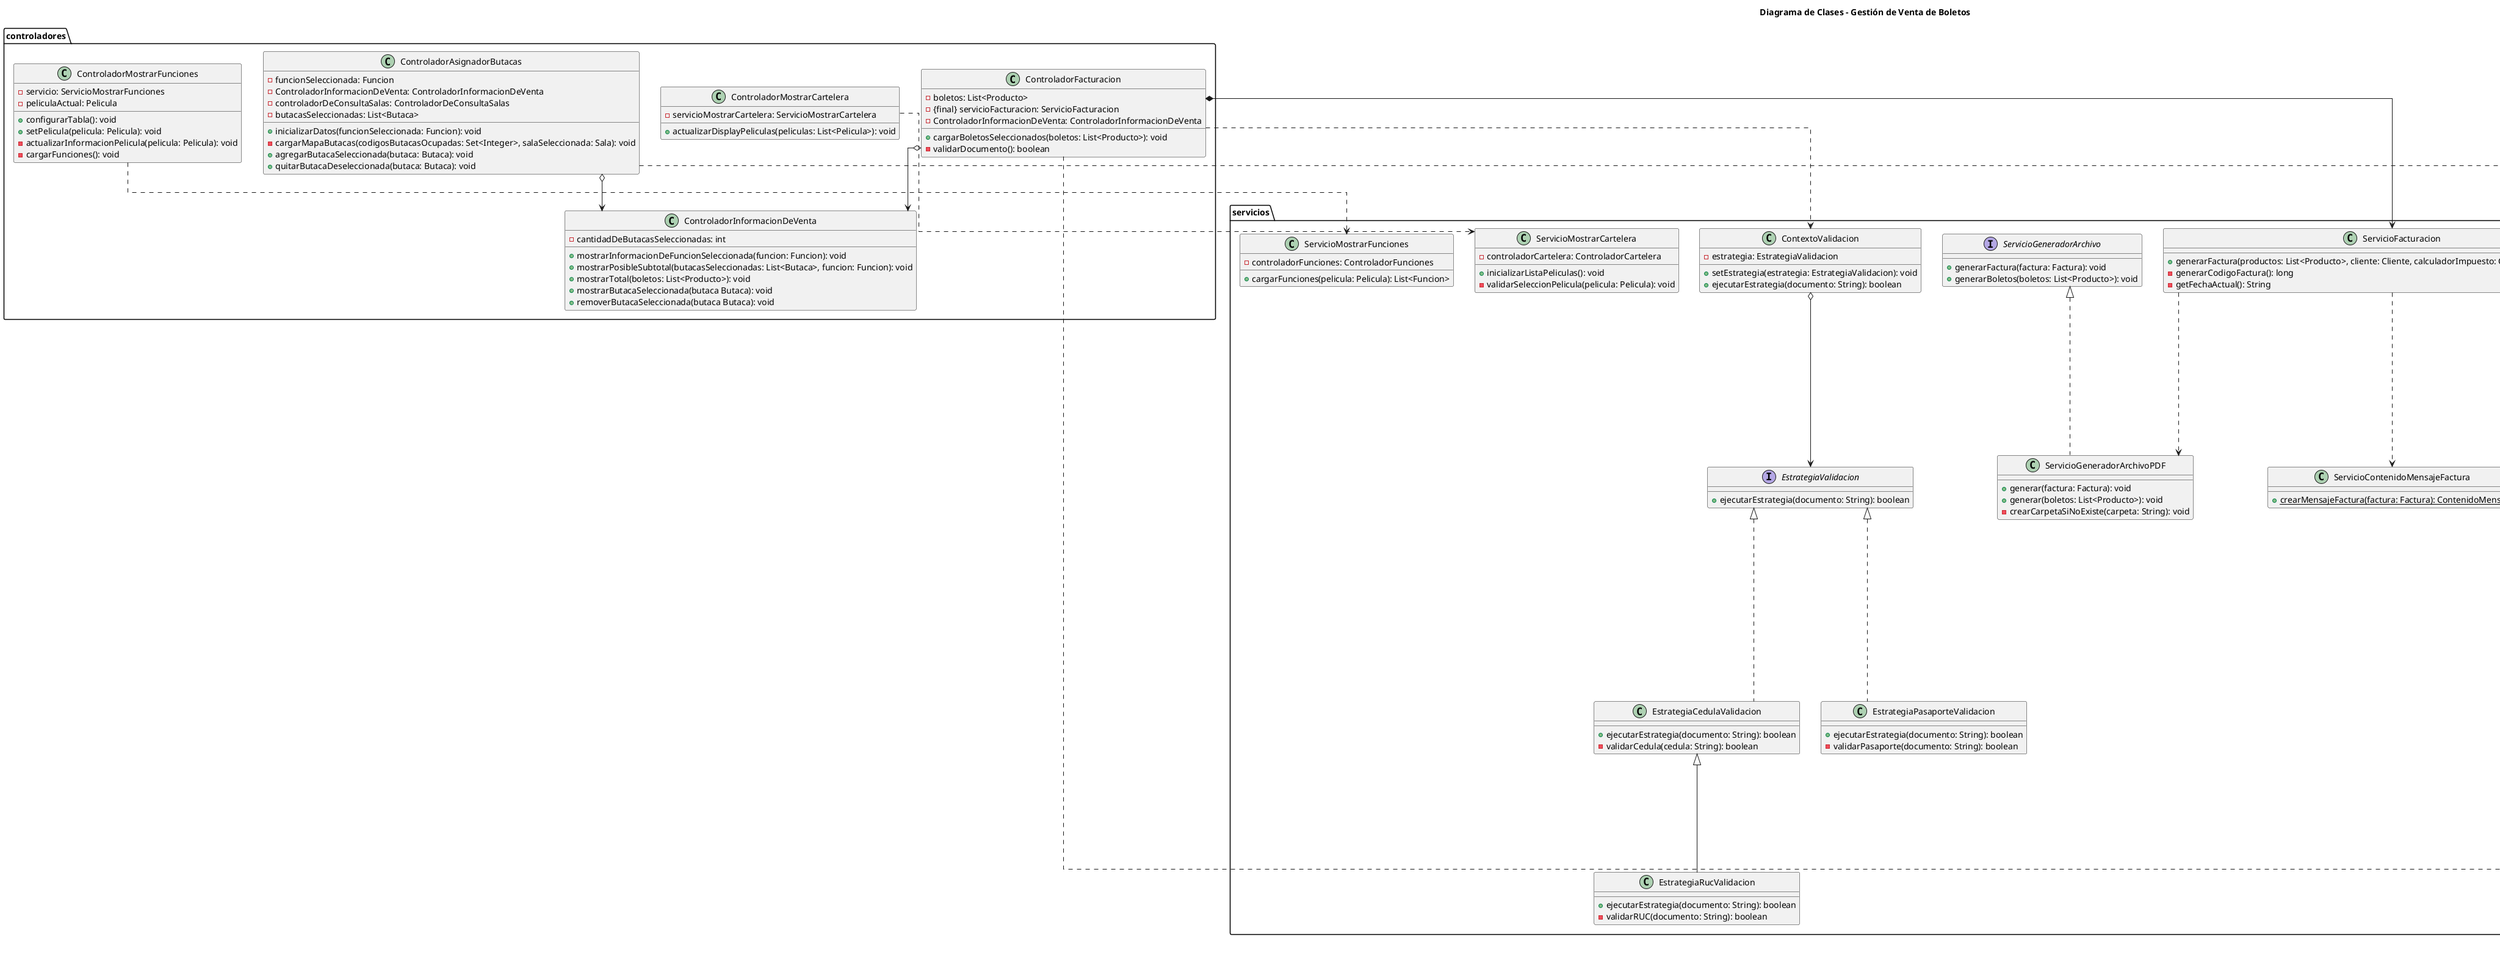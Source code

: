 @startuml
title Diagrama de Clases - Gestión de Venta de Boletos

skinparam linetype ortho

' ------------------ CONTROLADORES ------------------

package controladores {

    class ControladorAsignadorButacas {
        - funcionSeleccionada: Funcion
        - ControladorInformacionDeVenta: ControladorInformacionDeVenta
        - controladorDeConsultaSalas: ControladorDeConsultaSalas
        - butacasSeleccionadas: List<Butaca>
        + inicializarDatos(funcionSeleccionada: Funcion): void
        - cargarMapaButacas(codigosButacasOcupadas: Set<Integer>, salaSeleccionada: Sala): void
        + agregarButacaSeleccionada(butaca: Butaca): void
        + quitarButacaDeseleccionada(butaca: Butaca): void
    }

    class ControladorFacturacion {
        - boletos: List<Producto>
        - {final} servicioFacturacion: ServicioFacturacion
        - ControladorInformacionDeVenta: ControladorInformacionDeVenta
        + cargarBoletosSeleccionados(boletos: List<Producto>): void
        - validarDocumento(): boolean
    }

    class ControladorInformacionDeVenta {
        - cantidadDeButacasSeleccionadas: int
        + mostrarInformacionDeFuncionSeleccionada(funcion: Funcion): void
        + mostrarPosibleSubtotal(butacasSeleccionadas: List<Butaca>, funcion: Funcion): void
        + mostrarTotal(boletos: List<Producto>): void
        + mostrarButacaSeleccionada(butaca Butaca): void
        + removerButacaSeleccionada(butaca Butaca): void
    }

    class ControladorMostrarCartelera {
        - servicioMostrarCartelera: ServicioMostrarCartelera
        + actualizarDisplayPeliculas(peliculas: List<Pelicula>): void
    }

    class ControladorMostrarFunciones {
        - servicio: ServicioMostrarFunciones
        - peliculaActual: Pelicula
        + configurarTabla(): void
        + setPelicula(pelicula: Pelicula): void
        - actualizarInformacionPelicula(pelicula: Pelicula): void
        - cargarFunciones(): void
        
    }
}

' ------------------ SERVICIOS ------------------
package servicios{

    class ServicioContenidoMensajeFactura {
        + {static}crearMensajeFactura(factura: Factura): ContenidoMensaje
    }

    class ServicioFacturacion {
        + generarFactura(productos: List<Producto>, cliente: Cliente, calculadorImpuesto: CalculadorImpuesto): Factura
        - generarCodigoFactura(): long
        - getFechaActual(): String
    }

    interface ServicioGeneradorArchivo {
        + generarFactura(factura: Factura): void
        + generarBoletos(boletos: List<Producto>): void
    }

    class ServicioGeneradorArchivoPDF implements ServicioGeneradorArchivo {
        + generar(factura: Factura): void
        + generar(boletos: List<Producto>): void
        - crearCarpetaSiNoExiste(carpeta: String): void

    }

    class ServicioGeneradorBoleto{
        + generarBoletos(funcion: Funcion, butacas: List<Butaca>): List<Boleto>
    }

    class ServicioMostrarCartelera {
        - controladorCartelera: ControladorCartelera
        + inicializarListaPeliculas(): void
        - validarSeleccionPelicula(pelicula: Pelicula): void
    }

    class ServicioMostrarFunciones {
        - controladorFunciones: ControladorFunciones
        + cargarFunciones(pelicula: Pelicula): List<Funcion>
    }

    class ContextoValidacion{
        - estrategia: EstrategiaValidacion
        + setEstrategia(estrategia: EstrategiaValidacion): void
        + ejecutarEstrategia(documento: String): boolean
    }

    class EstrategiaCedulaValidacion implements EstrategiaValidacion {
        + ejecutarEstrategia(documento: String): boolean
        - validarCedula(cedula: String): boolean

    }

    class EstrategiaPasaporteValidacion implements EstrategiaValidacion {
        + ejecutarEstrategia(documento: String): boolean
        - validarPasaporte(documento: String): boolean
    }

    class EstrategiaRucValidacion extends EstrategiaCedulaValidacion {
        + ejecutarEstrategia(documento: String): boolean
        - validarRUC(documento: String): boolean
    }

    interface EstrategiaValidacion {
        + ejecutarEstrategia(documento: String): boolean
    }
}

' ------------------ MODELOS ------------------
package modelos {

    package entidades{

        class Boleto {
            - funcion: Funcion
            - butaca: Butaca
            + setFuncion(funcion: Funcion): void
            + setButaca(butaca: Butaca): void
            + getFuncion(): Funcion
            + getButaca(): Butaca
            + calcularPrecio(): void
        }

        interface CalculadorImpuesto {
            + calcularImpuesto(subtotal: double): double
        }

        class CalculadorIVA {
            - {static} IVA_TASA: double
            + calcularImpuesto(subtotal: double): double
            + {static} getIVA_TASA(): double
        }

        class Cliente {
            - idCliente: String
            - tipoDocumento: String
            - nombre: String
            - apellido: String
            - correoElectronico: String
            + setIdCliente(idCliente: String): void
            + setTipoDocumento(tipoDocumento: String): void
            + setNombre(nombre: String): void
            + setApellido(apellido: String): void
            + setCorreoElectronico(correoElectronico: String): void
            + getIdCliente(): String
            + getTipoDocumento(): String
            + getNombre(): String
            + getApellido(): String
            + getCorreoElectronico(): String
        }

        class Factura {
            - codigoFactura: long
            - fecha: String
            - cliente: Cliente
            - productos: List<Producto>
            - subtotal: double
            - total: double
            + calcularSubTotal(): void
            + calcularTotal(calculadorImpuesto:CalculadorImpuesto): void
            + setProductos(productos: List<Producto>): void
            + getCodigoFactura(): long
            + getFecha(): String
            + getCliente(): Cliente
            + getTotal(): double
            + getSubTotal(): double
            + getProductos(): List<Producto>
        }

        abstract class Producto {
            - precio: double
            + {abstract} calcularPrecio(): void
            + setPrecio(precio: double): void
            + getPrecio(): double
        }

    }
}


' ------------------ RELACIONES ------------------

' Relaciones de composición y agregación (tienen instancias como atributos)
ControladorFacturacion *--> ServicioFacturacion
ControladorAsignadorButacas o--> ControladorInformacionDeVenta
ControladorFacturacion o--> ControladorInformacionDeVenta

' Relaciones de uso/dependencia (se crean o usan temporalmente)
ControladorAsignadorButacas ..> ServicioGeneradorBoleto
ControladorFacturacion ..> ContextoValidacion
ControladorFacturacion ..> CalculadorIVA
ControladorMostrarCartelera ..> ServicioMostrarCartelera
ControladorMostrarFunciones ..> ServicioMostrarFunciones

' Servicios que crean o usan entidades
ServicioGeneradorBoleto ..> Boleto
ServicioFacturacion ..> Factura
ServicioFacturacion ..> ServicioGeneradorArchivoPDF
ServicioFacturacion ..> ServicioContenidoMensajeFactura
ServicioFacturacion ..left> Cliente

' Relaciones de herencia e implementación
Boleto --|> Producto
CalculadorIVA ..up|> CalculadorImpuesto

' Asociaciones entre entidades
Factura "1" *-- "1..*" Producto
Factura "1" *-- "1" Cliente
Boleto "1" *-- "1" Funcion
Boleto "1" *-- "1" Butaca

' Patrón Strategy
ContextoValidacion o--> EstrategiaValidacion

' Uso de interfaces/clases abstractas
Factura ..> CalculadorImpuesto

@enduml
